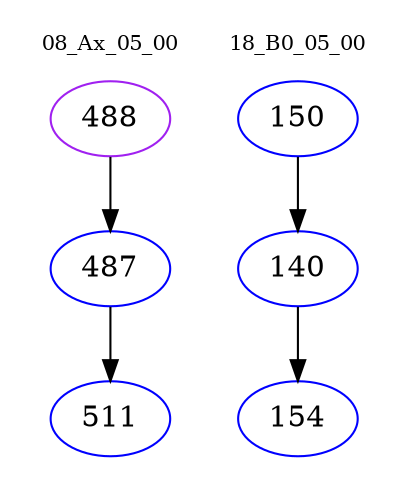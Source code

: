 digraph{
subgraph cluster_0 {
color = white
label = "08_Ax_05_00";
fontsize=10;
T0_488 [label="488", color="purple"]
T0_488 -> T0_487 [color="black"]
T0_487 [label="487", color="blue"]
T0_487 -> T0_511 [color="black"]
T0_511 [label="511", color="blue"]
}
subgraph cluster_1 {
color = white
label = "18_B0_05_00";
fontsize=10;
T1_150 [label="150", color="blue"]
T1_150 -> T1_140 [color="black"]
T1_140 [label="140", color="blue"]
T1_140 -> T1_154 [color="black"]
T1_154 [label="154", color="blue"]
}
}
